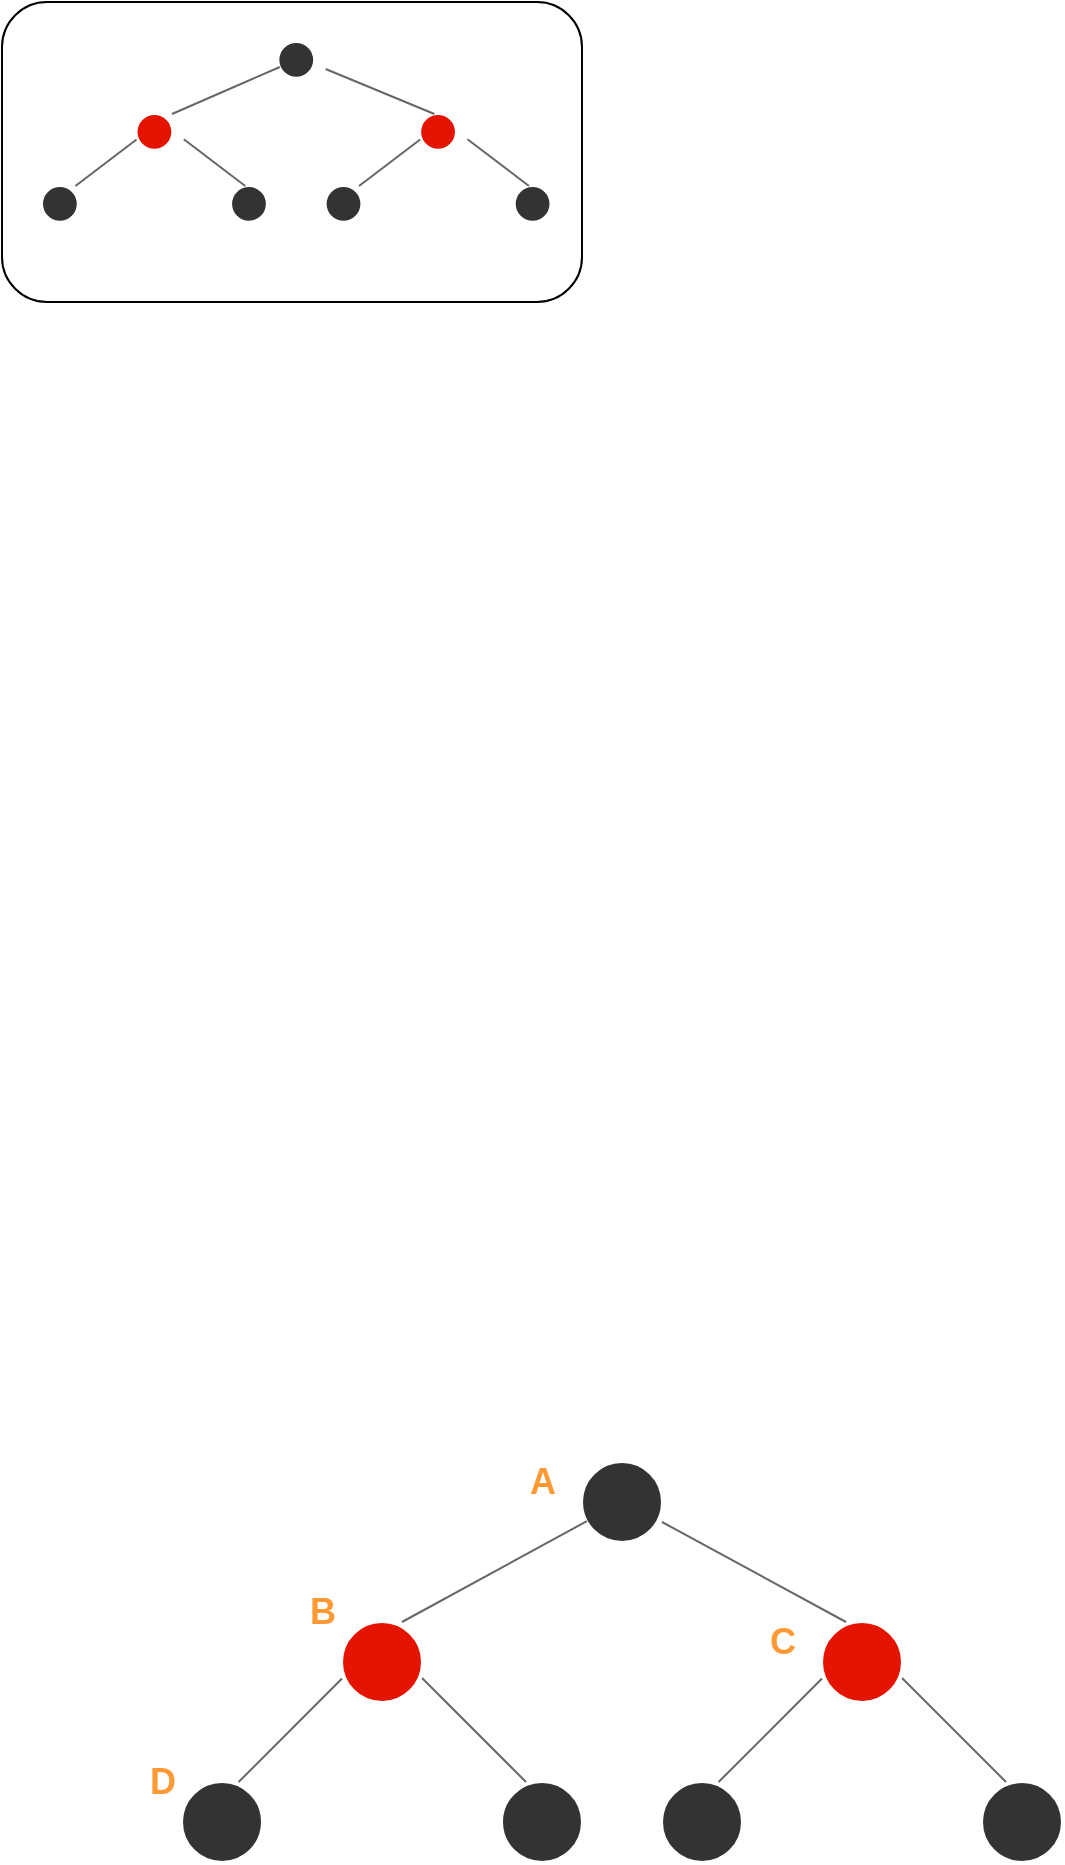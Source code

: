 <mxfile version="24.7.14">
  <diagram name="第 1 页" id="RxgsKimNO08vxueoqrla">
    <mxGraphModel dx="1287" dy="-919" grid="1" gridSize="10" guides="1" tooltips="1" connect="1" arrows="1" fold="1" page="1" pageScale="1" pageWidth="827" pageHeight="1169" math="0" shadow="0">
      <root>
        <mxCell id="0" />
        <mxCell id="1" parent="0" />
        <mxCell id="Ltbsz4RCoXlC1LkhNw07-35" value="" style="group" vertex="1" connectable="0" parent="1">
          <mxGeometry y="1210" width="330" height="130" as="geometry" />
        </mxCell>
        <mxCell id="Ltbsz4RCoXlC1LkhNw07-22" value="" style="ellipse;whiteSpace=wrap;html=1;aspect=fixed;fillColor=#e51400;fontColor=#ffffff;strokeColor=#FFFFFF;" vertex="1" parent="Ltbsz4RCoXlC1LkhNw07-35">
          <mxGeometry x="47.273" y="36" width="17.875" height="17.875" as="geometry" />
        </mxCell>
        <mxCell id="Ltbsz4RCoXlC1LkhNw07-23" value="" style="ellipse;whiteSpace=wrap;html=1;aspect=fixed;fillColor=#333333;fontColor=#000000;strokeColor=#FFFFFF;" vertex="1" parent="Ltbsz4RCoXlC1LkhNw07-35">
          <mxGeometry y="72" width="17.875" height="17.875" as="geometry" />
        </mxCell>
        <mxCell id="Ltbsz4RCoXlC1LkhNw07-24" value="" style="ellipse;whiteSpace=wrap;html=1;aspect=fixed;fillColor=#333333;strokeColor=#FFFFFF;" vertex="1" parent="Ltbsz4RCoXlC1LkhNw07-35">
          <mxGeometry x="94.545" y="72" width="17.875" height="17.875" as="geometry" />
        </mxCell>
        <mxCell id="Ltbsz4RCoXlC1LkhNw07-25" value="" style="endArrow=none;html=1;rounded=0;entryX=0;entryY=1;entryDx=0;entryDy=0;fillColor=#f5f5f5;gradientColor=#b3b3b3;strokeColor=#666666;" edge="1" parent="Ltbsz4RCoXlC1LkhNw07-35">
          <mxGeometry width="50" height="50" relative="1" as="geometry">
            <mxPoint x="16.712" y="71.999" as="sourcePoint" />
            <mxPoint x="47.271" y="48.727" as="targetPoint" />
          </mxGeometry>
        </mxCell>
        <mxCell id="Ltbsz4RCoXlC1LkhNw07-26" value="" style="endArrow=none;html=1;rounded=0;entryX=0;entryY=1;entryDx=0;entryDy=0;fillColor=#f5f5f5;gradientColor=#b3b3b3;strokeColor=#666666;" edge="1" parent="Ltbsz4RCoXlC1LkhNw07-35">
          <mxGeometry width="50" height="50" relative="1" as="geometry">
            <mxPoint x="70.909" y="48.6" as="sourcePoint" />
            <mxPoint x="101.636" y="72" as="targetPoint" />
          </mxGeometry>
        </mxCell>
        <mxCell id="Ltbsz4RCoXlC1LkhNw07-27" value="" style="ellipse;whiteSpace=wrap;html=1;aspect=fixed;fillColor=#e51400;fontColor=#ffffff;strokeColor=#FFFFFF;" vertex="1" parent="Ltbsz4RCoXlC1LkhNw07-35">
          <mxGeometry x="189.091" y="36" width="17.875" height="17.875" as="geometry" />
        </mxCell>
        <mxCell id="Ltbsz4RCoXlC1LkhNw07-28" value="" style="ellipse;whiteSpace=wrap;html=1;aspect=fixed;fillColor=#333333;strokeColor=#FFFFFF;" vertex="1" parent="Ltbsz4RCoXlC1LkhNw07-35">
          <mxGeometry x="141.818" y="72" width="17.875" height="17.875" as="geometry" />
        </mxCell>
        <mxCell id="Ltbsz4RCoXlC1LkhNw07-29" value="" style="ellipse;whiteSpace=wrap;html=1;aspect=fixed;fillColor=#333333;strokeColor=#FFFFFF;" vertex="1" parent="Ltbsz4RCoXlC1LkhNw07-35">
          <mxGeometry x="236.364" y="72" width="17.875" height="17.875" as="geometry" />
        </mxCell>
        <mxCell id="Ltbsz4RCoXlC1LkhNw07-30" value="" style="endArrow=none;html=1;rounded=0;entryX=0;entryY=1;entryDx=0;entryDy=0;fillColor=#f5f5f5;gradientColor=#b3b3b3;strokeColor=#666666;" edge="1" parent="Ltbsz4RCoXlC1LkhNw07-35">
          <mxGeometry width="50" height="50" relative="1" as="geometry">
            <mxPoint x="158.53" y="71.999" as="sourcePoint" />
            <mxPoint x="189.09" y="48.727" as="targetPoint" />
          </mxGeometry>
        </mxCell>
        <mxCell id="Ltbsz4RCoXlC1LkhNw07-31" value="" style="endArrow=none;html=1;rounded=0;entryX=0;entryY=1;entryDx=0;entryDy=0;fillColor=#f5f5f5;gradientColor=#b3b3b3;strokeColor=#666666;" edge="1" parent="Ltbsz4RCoXlC1LkhNw07-35">
          <mxGeometry width="50" height="50" relative="1" as="geometry">
            <mxPoint x="212.727" y="48.6" as="sourcePoint" />
            <mxPoint x="243.455" y="72" as="targetPoint" />
          </mxGeometry>
        </mxCell>
        <mxCell id="Ltbsz4RCoXlC1LkhNw07-32" value="" style="ellipse;whiteSpace=wrap;html=1;aspect=fixed;fillColor=#333333;strokeColor=#FFFFFF;" vertex="1" parent="Ltbsz4RCoXlC1LkhNw07-35">
          <mxGeometry x="118.182" width="17.875" height="17.875" as="geometry" />
        </mxCell>
        <mxCell id="Ltbsz4RCoXlC1LkhNw07-33" value="" style="endArrow=none;html=1;rounded=0;fillColor=#f5f5f5;gradientColor=#b3b3b3;strokeColor=#666666;" edge="1" parent="Ltbsz4RCoXlC1LkhNw07-35" target="Ltbsz4RCoXlC1LkhNw07-32">
          <mxGeometry width="50" height="50" relative="1" as="geometry">
            <mxPoint x="65" y="36" as="sourcePoint" />
            <mxPoint x="94.545" y="13.5" as="targetPoint" />
          </mxGeometry>
        </mxCell>
        <mxCell id="Ltbsz4RCoXlC1LkhNw07-34" value="" style="endArrow=none;html=1;rounded=0;fillColor=#f5f5f5;gradientColor=#b3b3b3;strokeColor=#666666;" edge="1" parent="Ltbsz4RCoXlC1LkhNw07-35">
          <mxGeometry width="50" height="50" relative="1" as="geometry">
            <mxPoint x="196.182" y="36" as="sourcePoint" />
            <mxPoint x="141.818" y="13.5" as="targetPoint" />
          </mxGeometry>
        </mxCell>
        <mxCell id="Ltbsz4RCoXlC1LkhNw07-4" value="" style="rounded=1;whiteSpace=wrap;html=1;fillColor=none;" vertex="1" parent="Ltbsz4RCoXlC1LkhNw07-35">
          <mxGeometry x="-20" y="-20" width="290" height="150" as="geometry" />
        </mxCell>
        <mxCell id="426iSz_YMCcupiuUeWzE-87" value="" style="ellipse;whiteSpace=wrap;html=1;aspect=fixed;fillColor=#e51400;fontColor=#ffffff;strokeColor=#FFFFFF;" parent="1" vertex="1">
          <mxGeometry x="150" y="2000" width="40" height="40" as="geometry" />
        </mxCell>
        <mxCell id="426iSz_YMCcupiuUeWzE-88" value="" style="ellipse;whiteSpace=wrap;html=1;aspect=fixed;fillColor=#333333;fontColor=#000000;strokeColor=#FFFFFF;" parent="1" vertex="1">
          <mxGeometry x="70" y="2080" width="40" height="40" as="geometry" />
        </mxCell>
        <mxCell id="426iSz_YMCcupiuUeWzE-89" value="" style="ellipse;whiteSpace=wrap;html=1;aspect=fixed;fillColor=#333333;strokeColor=#FFFFFF;" parent="1" vertex="1">
          <mxGeometry x="230" y="2080" width="40" height="40" as="geometry" />
        </mxCell>
        <mxCell id="426iSz_YMCcupiuUeWzE-90" value="" style="endArrow=none;html=1;rounded=0;entryX=0;entryY=1;entryDx=0;entryDy=0;fillColor=#f5f5f5;gradientColor=#b3b3b3;strokeColor=#666666;" parent="1" edge="1">
          <mxGeometry width="50" height="50" relative="1" as="geometry">
            <mxPoint x="98.282" y="2079.998" as="sourcePoint" />
            <mxPoint x="149.998" y="2028.282" as="targetPoint" />
          </mxGeometry>
        </mxCell>
        <mxCell id="426iSz_YMCcupiuUeWzE-91" value="" style="endArrow=none;html=1;rounded=0;entryX=0;entryY=1;entryDx=0;entryDy=0;fillColor=#f5f5f5;gradientColor=#b3b3b3;strokeColor=#666666;" parent="1" edge="1">
          <mxGeometry width="50" height="50" relative="1" as="geometry">
            <mxPoint x="190.0" y="2028" as="sourcePoint" />
            <mxPoint x="242.0" y="2080" as="targetPoint" />
          </mxGeometry>
        </mxCell>
        <mxCell id="426iSz_YMCcupiuUeWzE-92" value="" style="ellipse;whiteSpace=wrap;html=1;aspect=fixed;fillColor=#e51400;fontColor=#ffffff;strokeColor=#FFFFFF;" parent="1" vertex="1">
          <mxGeometry x="390" y="2000" width="40" height="40" as="geometry" />
        </mxCell>
        <mxCell id="426iSz_YMCcupiuUeWzE-93" value="" style="ellipse;whiteSpace=wrap;html=1;aspect=fixed;fillColor=#333333;strokeColor=#FFFFFF;" parent="1" vertex="1">
          <mxGeometry x="310" y="2080" width="40" height="40" as="geometry" />
        </mxCell>
        <mxCell id="426iSz_YMCcupiuUeWzE-94" value="" style="ellipse;whiteSpace=wrap;html=1;aspect=fixed;fillColor=#333333;strokeColor=#FFFFFF;" parent="1" vertex="1">
          <mxGeometry x="470" y="2080" width="40" height="40" as="geometry" />
        </mxCell>
        <mxCell id="426iSz_YMCcupiuUeWzE-95" value="" style="endArrow=none;html=1;rounded=0;entryX=0;entryY=1;entryDx=0;entryDy=0;fillColor=#f5f5f5;gradientColor=#b3b3b3;strokeColor=#666666;" parent="1" edge="1">
          <mxGeometry width="50" height="50" relative="1" as="geometry">
            <mxPoint x="338.282" y="2079.998" as="sourcePoint" />
            <mxPoint x="389.998" y="2028.282" as="targetPoint" />
          </mxGeometry>
        </mxCell>
        <mxCell id="426iSz_YMCcupiuUeWzE-96" value="" style="endArrow=none;html=1;rounded=0;entryX=0;entryY=1;entryDx=0;entryDy=0;fillColor=#f5f5f5;gradientColor=#b3b3b3;strokeColor=#666666;" parent="1" edge="1">
          <mxGeometry width="50" height="50" relative="1" as="geometry">
            <mxPoint x="430.0" y="2028" as="sourcePoint" />
            <mxPoint x="482.0" y="2080" as="targetPoint" />
          </mxGeometry>
        </mxCell>
        <mxCell id="426iSz_YMCcupiuUeWzE-97" value="" style="ellipse;whiteSpace=wrap;html=1;aspect=fixed;fillColor=#333333;strokeColor=#FFFFFF;" parent="1" vertex="1">
          <mxGeometry x="270" y="1920" width="40" height="40" as="geometry" />
        </mxCell>
        <mxCell id="426iSz_YMCcupiuUeWzE-98" value="" style="endArrow=none;html=1;rounded=0;fillColor=#f5f5f5;gradientColor=#b3b3b3;strokeColor=#666666;" parent="1" target="426iSz_YMCcupiuUeWzE-97" edge="1">
          <mxGeometry width="50" height="50" relative="1" as="geometry">
            <mxPoint x="180" y="2000" as="sourcePoint" />
            <mxPoint x="230" y="1950" as="targetPoint" />
          </mxGeometry>
        </mxCell>
        <mxCell id="426iSz_YMCcupiuUeWzE-99" value="" style="endArrow=none;html=1;rounded=0;fillColor=#f5f5f5;gradientColor=#b3b3b3;strokeColor=#666666;" parent="1" edge="1">
          <mxGeometry width="50" height="50" relative="1" as="geometry">
            <mxPoint x="402.0" y="2000" as="sourcePoint" />
            <mxPoint x="310.0" y="1950" as="targetPoint" />
          </mxGeometry>
        </mxCell>
        <mxCell id="426iSz_YMCcupiuUeWzE-101" value="&lt;font size=&quot;1&quot; color=&quot;#ff9933&quot;&gt;&lt;b style=&quot;font-size: 18px;&quot;&gt;B&lt;/b&gt;&lt;/font&gt;" style="text;html=1;align=center;verticalAlign=middle;resizable=0;points=[];autosize=1;strokeColor=none;fillColor=none;strokeWidth=11;" parent="1" vertex="1">
          <mxGeometry x="120" y="1975" width="40" height="40" as="geometry" />
        </mxCell>
        <mxCell id="426iSz_YMCcupiuUeWzE-105" value="&lt;font color=&quot;#ff9933&quot;&gt;&lt;span style=&quot;font-size: 18px;&quot;&gt;&lt;b&gt;C&lt;/b&gt;&lt;/span&gt;&lt;/font&gt;" style="text;html=1;align=center;verticalAlign=middle;resizable=0;points=[];autosize=1;strokeColor=none;fillColor=none;strokeWidth=11;" parent="1" vertex="1">
          <mxGeometry x="350" y="1990" width="40" height="40" as="geometry" />
        </mxCell>
        <mxCell id="426iSz_YMCcupiuUeWzE-106" value="&lt;font color=&quot;#ff9933&quot;&gt;&lt;span style=&quot;font-size: 18px;&quot;&gt;&lt;b&gt;A&lt;/b&gt;&lt;/span&gt;&lt;/font&gt;" style="text;html=1;align=center;verticalAlign=middle;resizable=0;points=[];autosize=1;strokeColor=none;fillColor=none;strokeWidth=11;" parent="1" vertex="1">
          <mxGeometry x="230" y="1910" width="40" height="40" as="geometry" />
        </mxCell>
        <mxCell id="426iSz_YMCcupiuUeWzE-107" value="&lt;font color=&quot;#ff9933&quot;&gt;&lt;span style=&quot;font-size: 18px;&quot;&gt;&lt;b&gt;D&lt;/b&gt;&lt;/span&gt;&lt;/font&gt;" style="text;html=1;align=center;verticalAlign=middle;resizable=0;points=[];autosize=1;strokeColor=none;fillColor=none;strokeWidth=11;" parent="1" vertex="1">
          <mxGeometry x="40" y="2060" width="40" height="40" as="geometry" />
        </mxCell>
      </root>
    </mxGraphModel>
  </diagram>
</mxfile>
